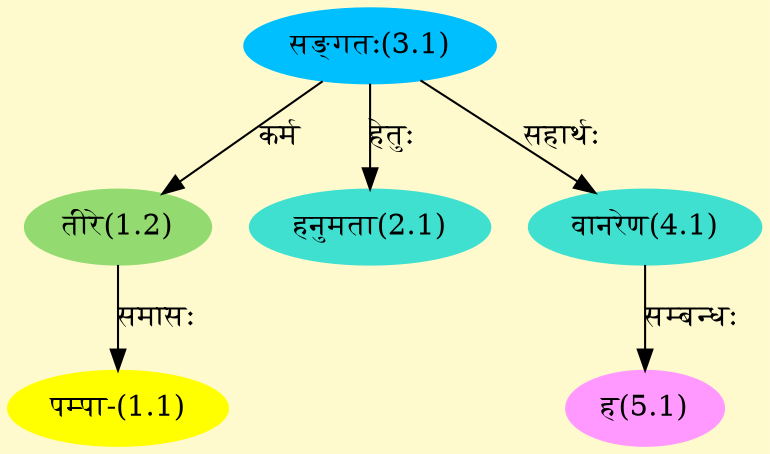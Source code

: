 digraph G{
rankdir=BT;
 compound=true;
 bgcolor="lemonchiffon1";
Node1_1 [style=filled, color="#FFFF00" label = "पम्पा-(1.1)"]
Node1_2 [style=filled, color="#93DB70" label = "तीरे(1.2)"]
Node3_1 [style=filled, color="#00BFFF" label = "सङ्गतः(3.1)"]
Node2_1 [style=filled, color="#40E0D0" label = "हनुमता(2.1)"]
Node [style=filled, color="" label = "()"]
Node4_1 [style=filled, color="#40E0D0" label = "वानरेण(4.1)"]
Node5_1 [style=filled, color="#FF99FF" label = "ह(5.1)"]
/* Start of Relations section */

Node1_1 -> Node1_2 [  label="समासः"  dir="back" ]
Node1_2 -> Node3_1 [  label="कर्म"  dir="back" ]
Node2_1 -> Node3_1 [  label="हेतुः"  dir="back" ]
Node4_1 -> Node3_1 [  label="सहार्थः"  dir="back" ]
Node5_1 -> Node4_1 [  label="सम्बन्धः"  dir="back" ]
}
